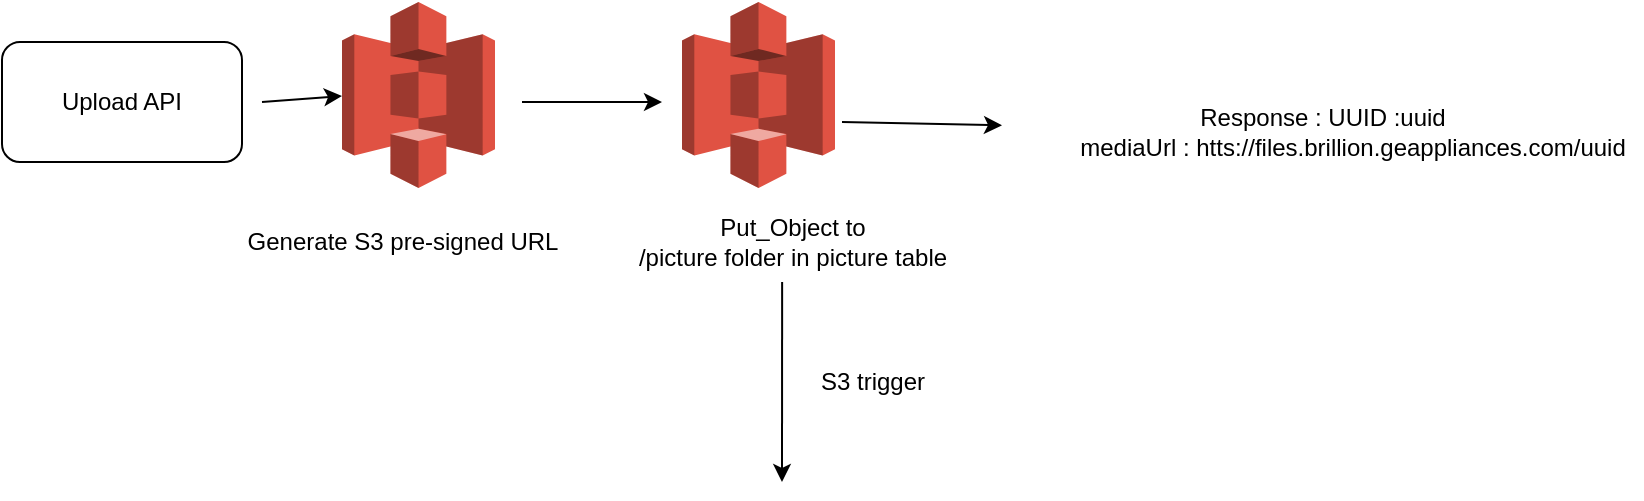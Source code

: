 <mxfile version="14.4.5" type="github">
  <diagram id="GRVy7B_PyVHifPLF6LZ1" name="Page-1">
    <mxGraphModel dx="1872" dy="478" grid="1" gridSize="10" guides="1" tooltips="1" connect="1" arrows="1" fold="1" page="1" pageScale="1" pageWidth="850" pageHeight="1100" math="0" shadow="0">
      <root>
        <mxCell id="0" />
        <mxCell id="1" parent="0" />
        <mxCell id="f2qdWsX3PtpNEcIbVF-C-1" value="" style="outlineConnect=0;dashed=0;verticalLabelPosition=bottom;verticalAlign=top;align=center;html=1;shape=mxgraph.aws3.s3;fillColor=#E05243;gradientColor=none;" vertex="1" parent="1">
          <mxGeometry x="50" y="30" width="76.5" height="93" as="geometry" />
        </mxCell>
        <mxCell id="f2qdWsX3PtpNEcIbVF-C-2" value="Generate S3 pre-signed URL" style="text;html=1;align=center;verticalAlign=middle;resizable=0;points=[];autosize=1;" vertex="1" parent="1">
          <mxGeometry x="-5" y="140" width="170" height="20" as="geometry" />
        </mxCell>
        <mxCell id="f2qdWsX3PtpNEcIbVF-C-3" value="" style="outlineConnect=0;dashed=0;verticalLabelPosition=bottom;verticalAlign=top;align=center;html=1;shape=mxgraph.aws3.s3;fillColor=#E05243;gradientColor=none;" vertex="1" parent="1">
          <mxGeometry x="220" y="30" width="76.5" height="93" as="geometry" />
        </mxCell>
        <mxCell id="f2qdWsX3PtpNEcIbVF-C-4" value="Put_Object to &lt;br&gt;/picture folder in picture table" style="text;html=1;align=center;verticalAlign=middle;resizable=0;points=[];autosize=1;" vertex="1" parent="1">
          <mxGeometry x="190" y="135" width="170" height="30" as="geometry" />
        </mxCell>
        <mxCell id="f2qdWsX3PtpNEcIbVF-C-5" value="Response : UUID :uuid&lt;br&gt;&amp;nbsp; &amp;nbsp; &amp;nbsp; &amp;nbsp; &amp;nbsp;mediaUrl : htts://files.brillion.geappliances.com/uuid" style="text;html=1;align=center;verticalAlign=middle;resizable=0;points=[];autosize=1;" vertex="1" parent="1">
          <mxGeometry x="380" y="80" width="320" height="30" as="geometry" />
        </mxCell>
        <mxCell id="f2qdWsX3PtpNEcIbVF-C-6" value="" style="endArrow=classic;html=1;exitX=0.471;exitY=1.167;exitDx=0;exitDy=0;exitPerimeter=0;" edge="1" parent="1" source="f2qdWsX3PtpNEcIbVF-C-4">
          <mxGeometry width="50" height="50" relative="1" as="geometry">
            <mxPoint x="400" y="280" as="sourcePoint" />
            <mxPoint x="270" y="270" as="targetPoint" />
          </mxGeometry>
        </mxCell>
        <mxCell id="f2qdWsX3PtpNEcIbVF-C-7" value="S3 trigger" style="text;html=1;align=center;verticalAlign=middle;resizable=0;points=[];autosize=1;" vertex="1" parent="1">
          <mxGeometry x="280" y="210" width="70" height="20" as="geometry" />
        </mxCell>
        <mxCell id="f2qdWsX3PtpNEcIbVF-C-8" value="" style="endArrow=classic;html=1;" edge="1" parent="1" target="f2qdWsX3PtpNEcIbVF-C-5">
          <mxGeometry width="50" height="50" relative="1" as="geometry">
            <mxPoint x="300" y="90" as="sourcePoint" />
            <mxPoint x="400" y="90" as="targetPoint" />
          </mxGeometry>
        </mxCell>
        <mxCell id="f2qdWsX3PtpNEcIbVF-C-9" value="" style="endArrow=classic;html=1;" edge="1" parent="1">
          <mxGeometry width="50" height="50" relative="1" as="geometry">
            <mxPoint x="140" y="80" as="sourcePoint" />
            <mxPoint x="210" y="80" as="targetPoint" />
          </mxGeometry>
        </mxCell>
        <mxCell id="f2qdWsX3PtpNEcIbVF-C-10" value="Upload API" style="rounded=1;whiteSpace=wrap;html=1;" vertex="1" parent="1">
          <mxGeometry x="-120" y="50" width="120" height="60" as="geometry" />
        </mxCell>
        <mxCell id="f2qdWsX3PtpNEcIbVF-C-11" value="" style="endArrow=classic;html=1;entryX=0;entryY=0.505;entryDx=0;entryDy=0;entryPerimeter=0;" edge="1" parent="1" target="f2qdWsX3PtpNEcIbVF-C-1">
          <mxGeometry width="50" height="50" relative="1" as="geometry">
            <mxPoint x="10" y="80" as="sourcePoint" />
            <mxPoint x="40" y="77" as="targetPoint" />
          </mxGeometry>
        </mxCell>
      </root>
    </mxGraphModel>
  </diagram>
</mxfile>
